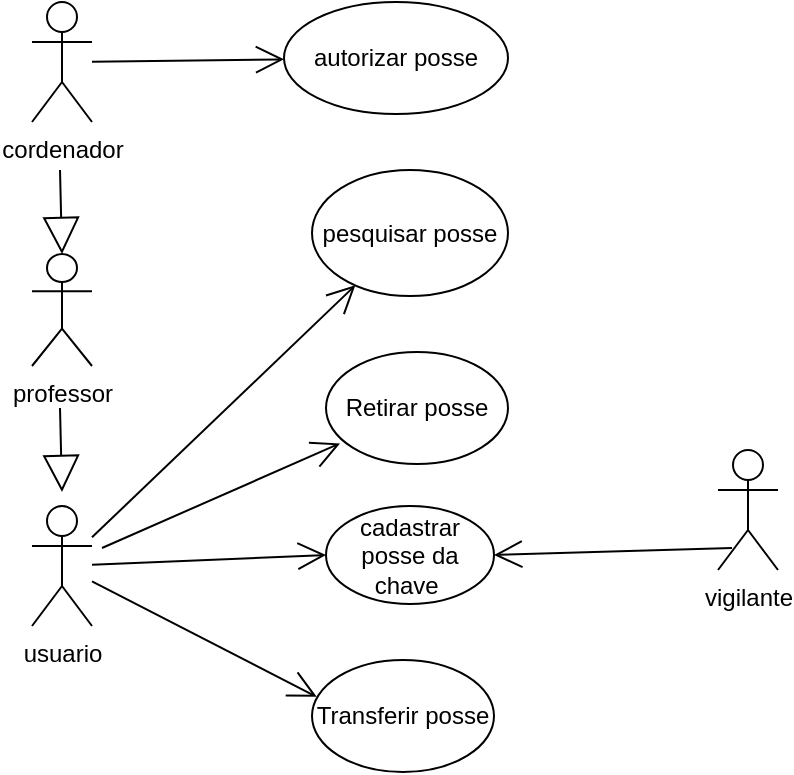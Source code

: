 <mxfile version="22.0.4" type="github">
  <diagram name="Página-1" id="UM66jc4FIKnI34JdV3uy">
    <mxGraphModel dx="3300" dy="432" grid="1" gridSize="7" guides="0" tooltips="1" connect="1" arrows="1" fold="1" page="1" pageScale="1" pageWidth="827" pageHeight="1169" math="0" shadow="0">
      <root>
        <mxCell id="0" />
        <mxCell id="1" parent="0" />
        <mxCell id="LmTqs5-Lrdkgo4N1SuMT-26" value="autorizar posse" style="ellipse;whiteSpace=wrap;html=1;" vertex="1" parent="1">
          <mxGeometry x="-2324" y="105" width="112" height="56" as="geometry" />
        </mxCell>
        <mxCell id="LmTqs5-Lrdkgo4N1SuMT-27" value="cordenador" style="shape=umlActor;verticalLabelPosition=bottom;verticalAlign=top;html=1;" vertex="1" parent="1">
          <mxGeometry x="-2450" y="105" width="30" height="60" as="geometry" />
        </mxCell>
        <mxCell id="LmTqs5-Lrdkgo4N1SuMT-31" value="professor" style="shape=umlActor;verticalLabelPosition=bottom;verticalAlign=top;html=1;" vertex="1" parent="1">
          <mxGeometry x="-2450" y="231" width="30" height="56" as="geometry" />
        </mxCell>
        <mxCell id="LmTqs5-Lrdkgo4N1SuMT-33" value="usuario&lt;br&gt;" style="shape=umlActor;verticalLabelPosition=bottom;verticalAlign=top;html=1;" vertex="1" parent="1">
          <mxGeometry x="-2450" y="357" width="30" height="60" as="geometry" />
        </mxCell>
        <mxCell id="LmTqs5-Lrdkgo4N1SuMT-34" value="vigilante" style="shape=umlActor;verticalLabelPosition=bottom;verticalAlign=top;html=1;" vertex="1" parent="1">
          <mxGeometry x="-2107" y="329" width="30" height="60" as="geometry" />
        </mxCell>
        <mxCell id="LmTqs5-Lrdkgo4N1SuMT-36" value="cadastrar posse da chave&amp;nbsp;" style="ellipse;whiteSpace=wrap;html=1;" vertex="1" parent="1">
          <mxGeometry x="-2303" y="357" width="84" height="49" as="geometry" />
        </mxCell>
        <mxCell id="LmTqs5-Lrdkgo4N1SuMT-38" value="" style="endArrow=block;endSize=16;endFill=0;html=1;rounded=0;entryX=0.5;entryY=0;entryDx=0;entryDy=0;entryPerimeter=0;" edge="1" parent="1" target="LmTqs5-Lrdkgo4N1SuMT-31">
          <mxGeometry width="160" relative="1" as="geometry">
            <mxPoint x="-2436" y="189" as="sourcePoint" />
            <mxPoint x="-2045" y="266" as="targetPoint" />
          </mxGeometry>
        </mxCell>
        <mxCell id="LmTqs5-Lrdkgo4N1SuMT-39" value="" style="endArrow=block;endSize=16;endFill=0;html=1;rounded=0;entryX=0.5;entryY=0;entryDx=0;entryDy=0;entryPerimeter=0;" edge="1" parent="1">
          <mxGeometry width="160" relative="1" as="geometry">
            <mxPoint x="-2436" y="308" as="sourcePoint" />
            <mxPoint x="-2435" y="350" as="targetPoint" />
          </mxGeometry>
        </mxCell>
        <mxCell id="LmTqs5-Lrdkgo4N1SuMT-40" value="" style="endArrow=open;endFill=1;endSize=12;html=1;rounded=0;entryX=0;entryY=0.5;entryDx=0;entryDy=0;" edge="1" parent="1" source="LmTqs5-Lrdkgo4N1SuMT-33" target="LmTqs5-Lrdkgo4N1SuMT-36">
          <mxGeometry width="160" relative="1" as="geometry">
            <mxPoint x="-2205" y="266" as="sourcePoint" />
            <mxPoint x="-2317" y="350" as="targetPoint" />
          </mxGeometry>
        </mxCell>
        <mxCell id="LmTqs5-Lrdkgo4N1SuMT-41" value="" style="endArrow=open;endFill=1;endSize=12;html=1;rounded=0;entryX=1;entryY=0.5;entryDx=0;entryDy=0;exitX=0.233;exitY=0.817;exitDx=0;exitDy=0;exitPerimeter=0;" edge="1" parent="1" source="LmTqs5-Lrdkgo4N1SuMT-34" target="LmTqs5-Lrdkgo4N1SuMT-36">
          <mxGeometry width="160" relative="1" as="geometry">
            <mxPoint x="-2184" y="298" as="sourcePoint" />
            <mxPoint x="-2067" y="294" as="targetPoint" />
          </mxGeometry>
        </mxCell>
        <mxCell id="LmTqs5-Lrdkgo4N1SuMT-42" value="" style="endArrow=open;endFill=1;endSize=12;html=1;rounded=0;" edge="1" parent="1" source="LmTqs5-Lrdkgo4N1SuMT-27" target="LmTqs5-Lrdkgo4N1SuMT-26">
          <mxGeometry width="160" relative="1" as="geometry">
            <mxPoint x="-2205" y="266" as="sourcePoint" />
            <mxPoint x="-2045" y="266" as="targetPoint" />
          </mxGeometry>
        </mxCell>
        <mxCell id="LmTqs5-Lrdkgo4N1SuMT-43" value="Retirar posse" style="ellipse;whiteSpace=wrap;html=1;" vertex="1" parent="1">
          <mxGeometry x="-2303" y="280" width="91" height="56" as="geometry" />
        </mxCell>
        <mxCell id="LmTqs5-Lrdkgo4N1SuMT-44" value="pesquisar posse" style="ellipse;whiteSpace=wrap;html=1;" vertex="1" parent="1">
          <mxGeometry x="-2310" y="189" width="98" height="63" as="geometry" />
        </mxCell>
        <mxCell id="LmTqs5-Lrdkgo4N1SuMT-45" value="Transferir posse" style="ellipse;whiteSpace=wrap;html=1;" vertex="1" parent="1">
          <mxGeometry x="-2310" y="434" width="91" height="56" as="geometry" />
        </mxCell>
        <mxCell id="LmTqs5-Lrdkgo4N1SuMT-46" value="" style="endArrow=open;endFill=1;endSize=12;html=1;rounded=0;entryX=0.026;entryY=0.329;entryDx=0;entryDy=0;entryPerimeter=0;" edge="1" parent="1" source="LmTqs5-Lrdkgo4N1SuMT-33" target="LmTqs5-Lrdkgo4N1SuMT-45">
          <mxGeometry width="160" relative="1" as="geometry">
            <mxPoint x="-2359" y="427" as="sourcePoint" />
            <mxPoint x="-2045" y="441" as="targetPoint" />
          </mxGeometry>
        </mxCell>
        <mxCell id="LmTqs5-Lrdkgo4N1SuMT-47" value="" style="endArrow=open;endFill=1;endSize=12;html=1;rounded=0;" edge="1" parent="1" source="LmTqs5-Lrdkgo4N1SuMT-33" target="LmTqs5-Lrdkgo4N1SuMT-44">
          <mxGeometry width="160" relative="1" as="geometry">
            <mxPoint x="-2205" y="322" as="sourcePoint" />
            <mxPoint x="-2045" y="322" as="targetPoint" />
          </mxGeometry>
        </mxCell>
        <mxCell id="LmTqs5-Lrdkgo4N1SuMT-49" value="" style="endArrow=open;endFill=1;endSize=12;html=1;rounded=0;entryX=0.077;entryY=0.816;entryDx=0;entryDy=0;entryPerimeter=0;" edge="1" parent="1" target="LmTqs5-Lrdkgo4N1SuMT-43">
          <mxGeometry width="160" relative="1" as="geometry">
            <mxPoint x="-2415" y="378" as="sourcePoint" />
            <mxPoint x="-2241" y="371" as="targetPoint" />
          </mxGeometry>
        </mxCell>
      </root>
    </mxGraphModel>
  </diagram>
</mxfile>
